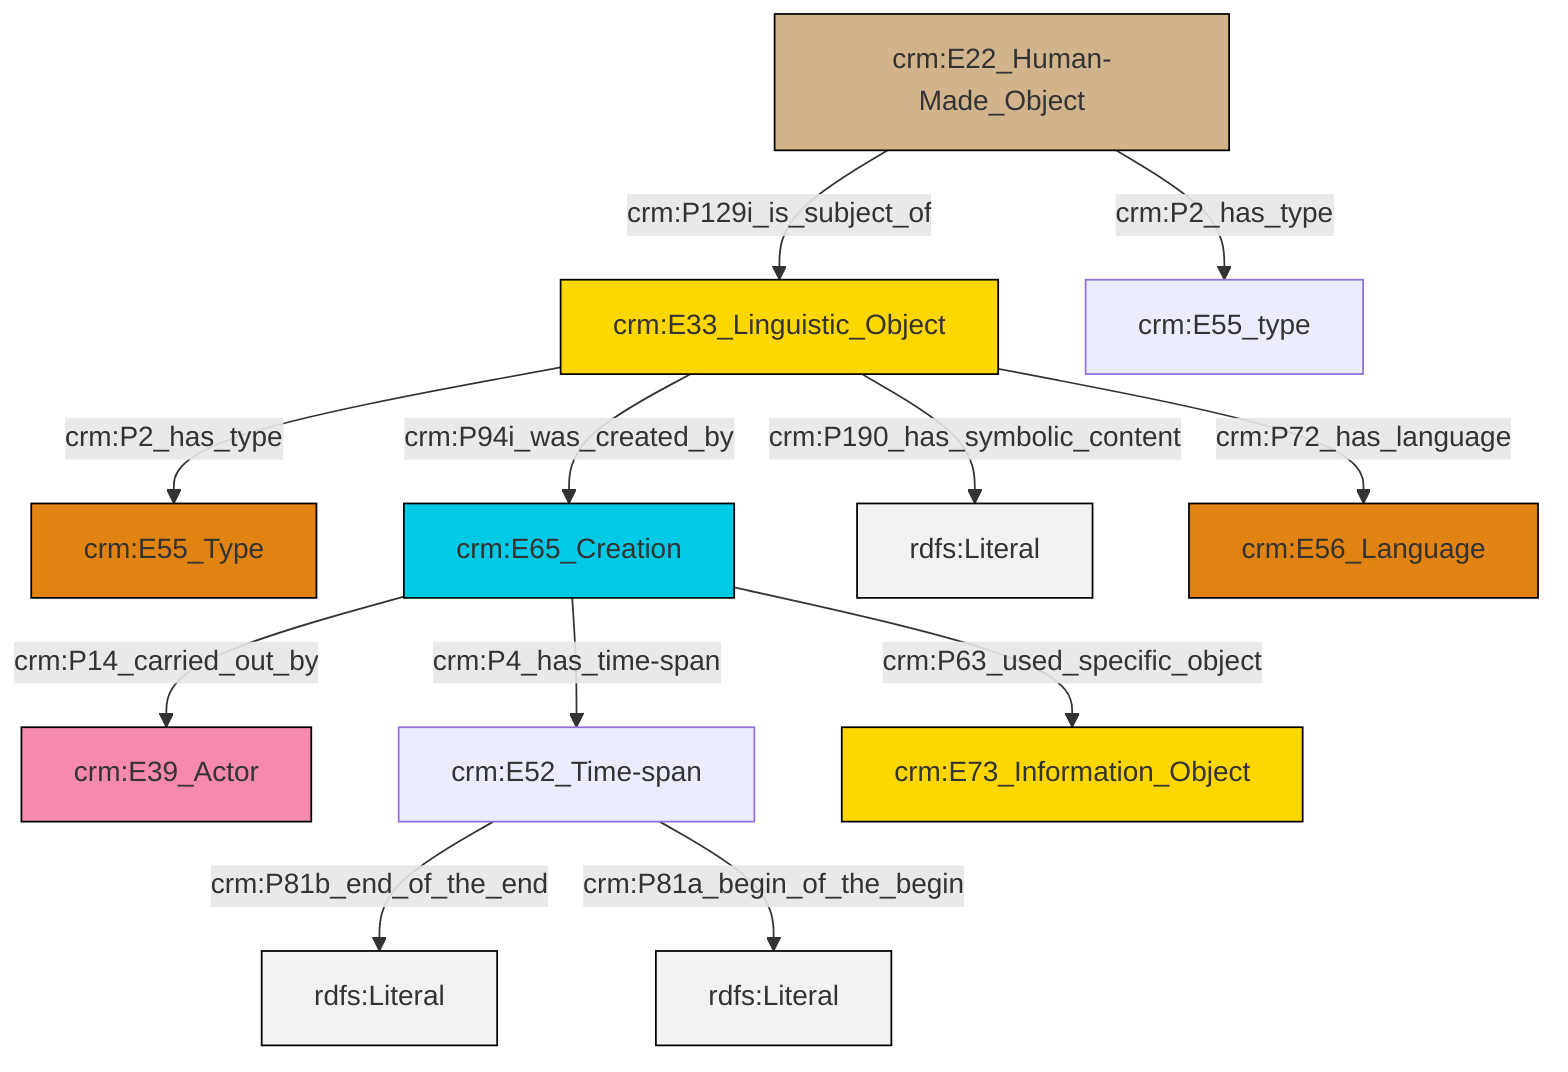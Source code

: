 graph TD
classDef Literal fill:#f2f2f2,stroke:#000000;
classDef CRM_Entity fill:#FFFFFF,stroke:#000000;
classDef Temporal_Entity fill:#00C9E6, stroke:#000000;
classDef Type fill:#E18312, stroke:#000000;
classDef Time-Span fill:#2C9C91, stroke:#000000;
classDef Appellation fill:#FFEB7F, stroke:#000000;
classDef Place fill:#008836, stroke:#000000;
classDef Persistent_Item fill:#B266B2, stroke:#000000;
classDef Conceptual_Object fill:#FFD700, stroke:#000000;
classDef Physical_Thing fill:#D2B48C, stroke:#000000;
classDef Actor fill:#f58aad, stroke:#000000;
classDef PC_Classes fill:#4ce600, stroke:#000000;
classDef Multi fill:#cccccc,stroke:#000000;

0["crm:E33_Linguistic_Object"]:::Conceptual_Object -->|crm:P2_has_type| 4["crm:E55_Type"]:::Type
5["crm:E65_Creation"]:::Temporal_Entity -->|crm:P4_has_time-span| 6["crm:E52_Time-span"]:::Default
0["crm:E33_Linguistic_Object"]:::Conceptual_Object -->|crm:P190_has_symbolic_content| 10[rdfs:Literal]:::Literal
0["crm:E33_Linguistic_Object"]:::Conceptual_Object -->|crm:P72_has_language| 11["crm:E56_Language"]:::Type
0["crm:E33_Linguistic_Object"]:::Conceptual_Object -->|crm:P94i_was_created_by| 5["crm:E65_Creation"]:::Temporal_Entity
6["crm:E52_Time-span"]:::Default -->|crm:P81b_end_of_the_end| 15[rdfs:Literal]:::Literal
12["crm:E22_Human-Made_Object"]:::Physical_Thing -->|crm:P2_has_type| 8["crm:E55_type"]:::Default
12["crm:E22_Human-Made_Object"]:::Physical_Thing -->|crm:P129i_is_subject_of| 0["crm:E33_Linguistic_Object"]:::Conceptual_Object
5["crm:E65_Creation"]:::Temporal_Entity -->|crm:P63_used_specific_object| 17["crm:E73_Information_Object"]:::Conceptual_Object
6["crm:E52_Time-span"]:::Default -->|crm:P81a_begin_of_the_begin| 19[rdfs:Literal]:::Literal
5["crm:E65_Creation"]:::Temporal_Entity -->|crm:P14_carried_out_by| 2["crm:E39_Actor"]:::Actor